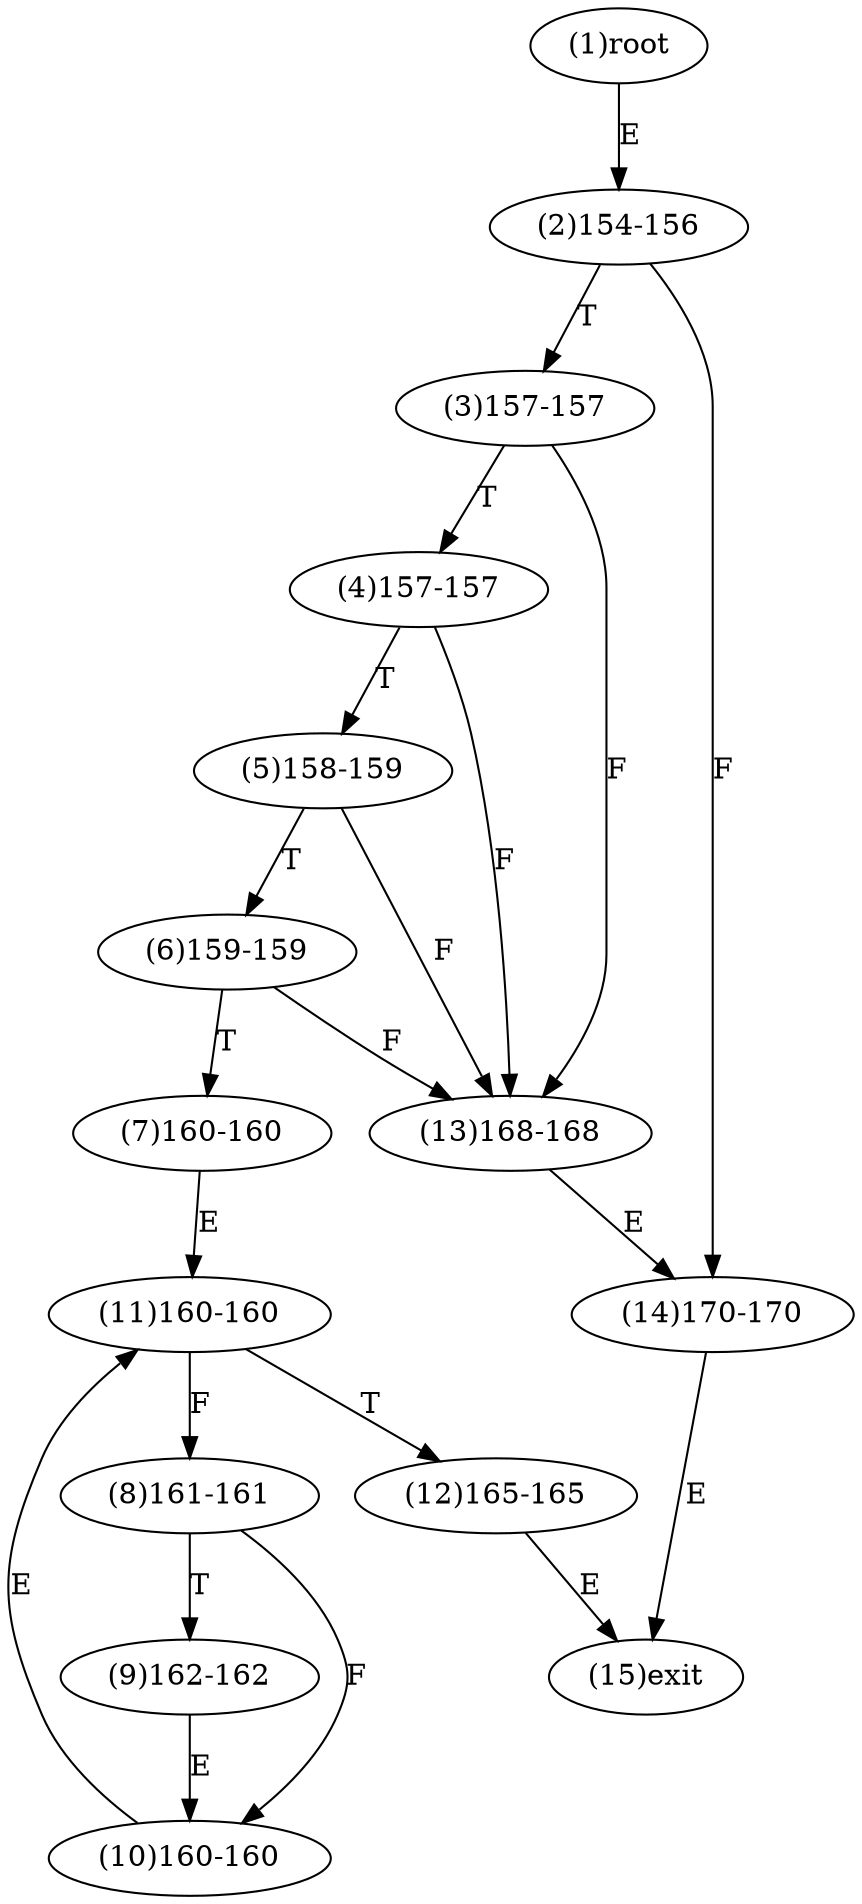 digraph "" { 
1[ label="(1)root"];
2[ label="(2)154-156"];
3[ label="(3)157-157"];
4[ label="(4)157-157"];
5[ label="(5)158-159"];
6[ label="(6)159-159"];
7[ label="(7)160-160"];
8[ label="(8)161-161"];
9[ label="(9)162-162"];
10[ label="(10)160-160"];
11[ label="(11)160-160"];
12[ label="(12)165-165"];
13[ label="(13)168-168"];
14[ label="(14)170-170"];
15[ label="(15)exit"];
1->2[ label="E"];
2->14[ label="F"];
2->3[ label="T"];
3->13[ label="F"];
3->4[ label="T"];
4->13[ label="F"];
4->5[ label="T"];
5->13[ label="F"];
5->6[ label="T"];
6->13[ label="F"];
6->7[ label="T"];
7->11[ label="E"];
8->10[ label="F"];
8->9[ label="T"];
9->10[ label="E"];
10->11[ label="E"];
11->8[ label="F"];
11->12[ label="T"];
12->15[ label="E"];
13->14[ label="E"];
14->15[ label="E"];
}